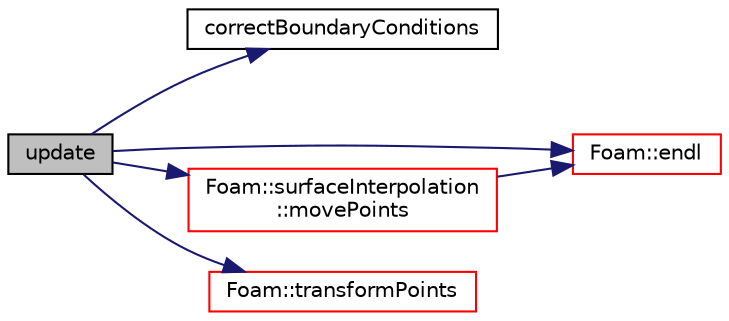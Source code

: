 digraph "update"
{
  bgcolor="transparent";
  edge [fontname="Helvetica",fontsize="10",labelfontname="Helvetica",labelfontsize="10"];
  node [fontname="Helvetica",fontsize="10",shape=record];
  rankdir="LR";
  Node1 [label="update",height=0.2,width=0.4,color="black", fillcolor="grey75", style="filled", fontcolor="black"];
  Node1 -> Node2 [color="midnightblue",fontsize="10",style="solid",fontname="Helvetica"];
  Node2 [label="correctBoundaryConditions",height=0.2,width=0.4,color="black",URL="$a03054.html#a00a7f09fddd305c7a7977494b2a6a952"];
  Node1 -> Node3 [color="midnightblue",fontsize="10",style="solid",fontname="Helvetica"];
  Node3 [label="Foam::endl",height=0.2,width=0.4,color="red",URL="$a10887.html#a2db8fe02a0d3909e9351bb4275b23ce4",tooltip="Add newline and flush stream. "];
  Node1 -> Node4 [color="midnightblue",fontsize="10",style="solid",fontname="Helvetica"];
  Node4 [label="Foam::surfaceInterpolation\l::movePoints",height=0.2,width=0.4,color="red",URL="$a02566.html#a049fe0a86e2c86b4c0bb5fe02583bea4",tooltip="Do what is neccessary if the mesh has moved. "];
  Node4 -> Node3 [color="midnightblue",fontsize="10",style="solid",fontname="Helvetica"];
  Node1 -> Node5 [color="midnightblue",fontsize="10",style="solid",fontname="Helvetica"];
  Node5 [label="Foam::transformPoints",height=0.2,width=0.4,color="red",URL="$a10887.html#add91e089cef0024bd1800581eed3257d",tooltip="Transform given vectorField of coordinates with the given septernion. "];
}
